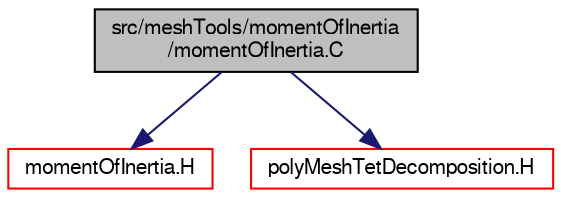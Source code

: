 digraph "src/meshTools/momentOfInertia/momentOfInertia.C"
{
  bgcolor="transparent";
  edge [fontname="FreeSans",fontsize="10",labelfontname="FreeSans",labelfontsize="10"];
  node [fontname="FreeSans",fontsize="10",shape=record];
  Node0 [label="src/meshTools/momentOfInertia\l/momentOfInertia.C",height=0.2,width=0.4,color="black", fillcolor="grey75", style="filled", fontcolor="black"];
  Node0 -> Node1 [color="midnightblue",fontsize="10",style="solid",fontname="FreeSans"];
  Node1 [label="momentOfInertia.H",height=0.2,width=0.4,color="red",URL="$a07679.html"];
  Node0 -> Node238 [color="midnightblue",fontsize="10",style="solid",fontname="FreeSans"];
  Node238 [label="polyMeshTetDecomposition.H",height=0.2,width=0.4,color="red",URL="$a11657.html"];
}
